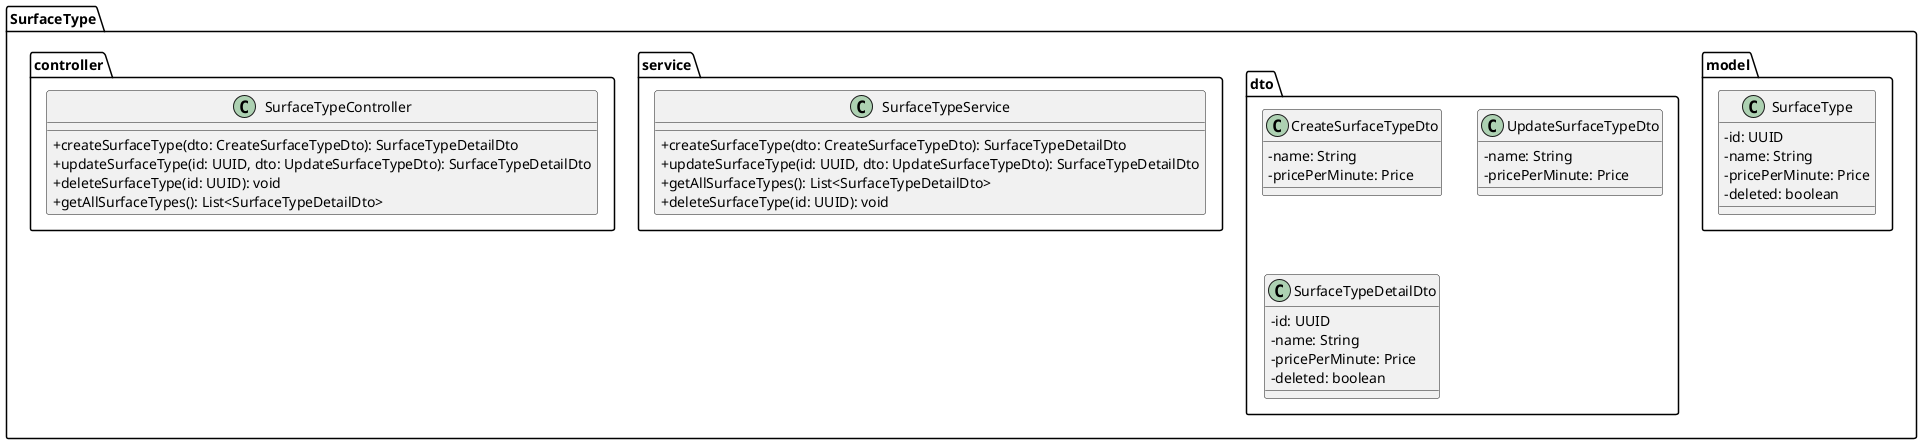 @startuml

skinparam classAttributeIconSize 0

package "SurfaceType" {

	package "model" {
	  class SurfaceType {
      - id: UUID
      - name: String
      - pricePerMinute: Price
      - deleted: boolean
    }
	}

	package "dto" {
	  class CreateSurfaceTypeDto {
	    - name: String
	    - pricePerMinute: Price
	  }

	  class UpdateSurfaceTypeDto {
	    - name: String
	    - pricePerMinute: Price
	  }

	  class SurfaceTypeDetailDto {
	    - id: UUID
	    - name: String
	    - pricePerMinute: Price
	    - deleted: boolean
	  }
	}

	package "service" {
		class SurfaceTypeService {
			+ createSurfaceType(dto: CreateSurfaceTypeDto): SurfaceTypeDetailDto
			+ updateSurfaceType(id: UUID, dto: UpdateSurfaceTypeDto): SurfaceTypeDetailDto
			+ getAllSurfaceTypes(): List<SurfaceTypeDetailDto>
			+ deleteSurfaceType(id: UUID): void
		}
	}

	package "controller" {
		class SurfaceTypeController {
			+ createSurfaceType(dto: CreateSurfaceTypeDto): SurfaceTypeDetailDto
			+ updateSurfaceType(id: UUID, dto: UpdateSurfaceTypeDto): SurfaceTypeDetailDto
			+ deleteSurfaceType(id: UUID): void
			+ getAllSurfaceTypes(): List<SurfaceTypeDetailDto>
		}
	}
}

@enduml